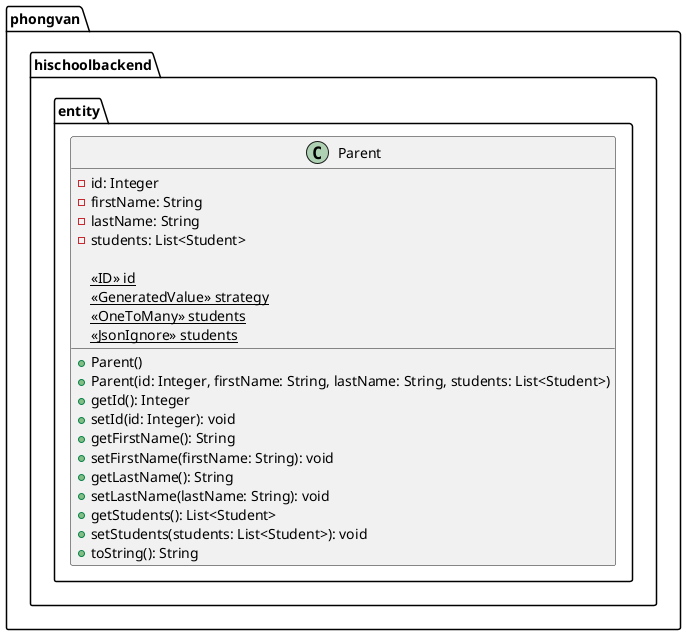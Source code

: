 @startuml

package phongvan.hischoolbackend.entity {
    class Parent {
        - id: Integer
        - firstName: String
        - lastName: String
        - students: List<Student>

        {static} <<ID>> id
        {static} <<GeneratedValue>> strategy
        {static} <<OneToMany>> students
        {static} <<JsonIgnore>> students

        + Parent()
        + Parent(id: Integer, firstName: String, lastName: String, students: List<Student>)
        + getId(): Integer
        + setId(id: Integer): void
        + getFirstName(): String
        + setFirstName(firstName: String): void
        + getLastName(): String
        + setLastName(lastName: String): void
        + getStudents(): List<Student>
        + setStudents(students: List<Student>): void
        + toString(): String
    }
}

@enduml
